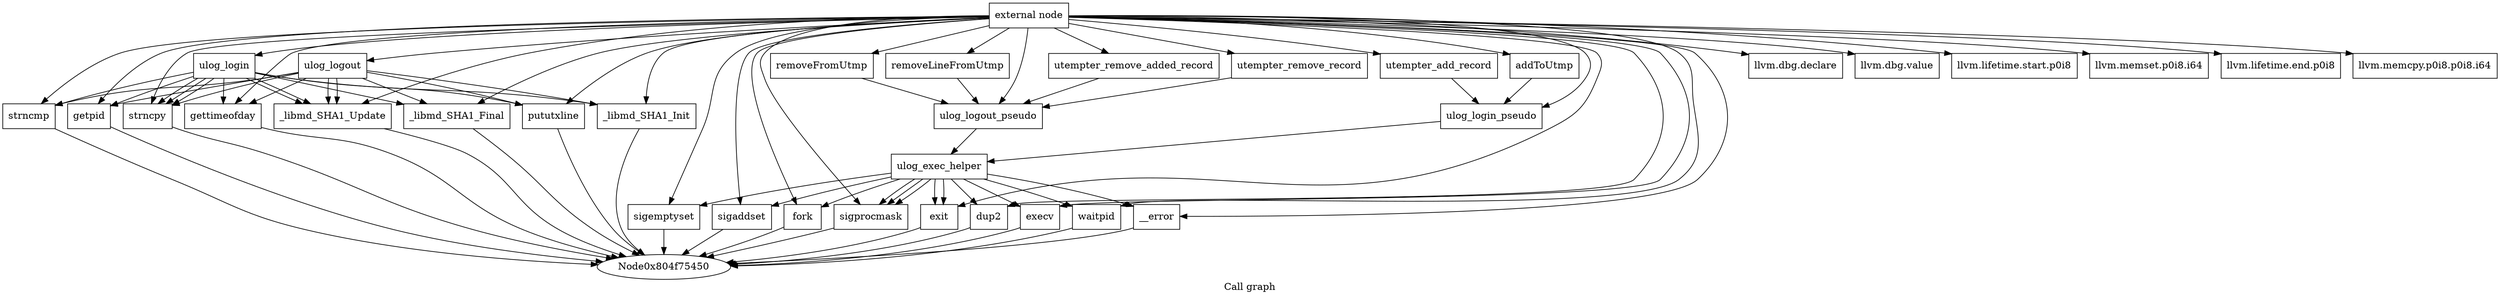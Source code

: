digraph "Call graph" {
	label="Call graph";

	Node0x804f75420 [shape=record,label="{external node}"];
	Node0x804f75420 -> Node0x804f754b0;
	Node0x804f75420 -> Node0x804f75810;
	Node0x804f75420 -> Node0x804f75870;
	Node0x804f75420 -> Node0x804f758d0;
	Node0x804f75420 -> Node0x804f75510;
	Node0x804f75420 -> Node0x804f75930;
	Node0x804f75420 -> Node0x804f75570;
	Node0x804f75420 -> Node0x804f755d0;
	Node0x804f75420 -> Node0x804f75630;
	Node0x804f75420 -> Node0x804f75690;
	Node0x804f75420 -> Node0x804f756f0;
	Node0x804f75420 -> Node0x804f75750;
	Node0x804f75420 -> Node0x804f75990;
	Node0x804f75420 -> Node0x804f757b0;
	Node0x804f75420 -> Node0x804f759f0;
	Node0x804f75420 -> Node0x804f75a50;
	Node0x804f75420 -> Node0x804f75b10;
	Node0x804f75420 -> Node0x804f75b70;
	Node0x804f75420 -> Node0x804f75bd0;
	Node0x804f75420 -> Node0x804f75c30;
	Node0x804f75420 -> Node0x804f75c90;
	Node0x804f75420 -> Node0x804f75cf0;
	Node0x804f75420 -> Node0x804f75d50;
	Node0x804f75420 -> Node0x804f75db0;
	Node0x804f75420 -> Node0x804f75e10;
	Node0x804f75420 -> Node0x804f75e70;
	Node0x804f75420 -> Node0x804f75ed0;
	Node0x804f75420 -> Node0x804f75f30;
	Node0x804f75420 -> Node0x804f75f90;
	Node0x804f75420 -> Node0x804f75ff0;
	Node0x804f75420 -> Node0x804f76050;
	Node0x804f75420 -> Node0x804f760b0;
	Node0x804f75420 -> Node0x804f76110;
	Node0x804f754b0 [shape=record,label="{ulog_login}"];
	Node0x804f754b0 -> Node0x804f75510;
	Node0x804f754b0 -> Node0x804f75570;
	Node0x804f754b0 -> Node0x804f755d0;
	Node0x804f754b0 -> Node0x804f75630;
	Node0x804f754b0 -> Node0x804f75690;
	Node0x804f754b0 -> Node0x804f756f0;
	Node0x804f754b0 -> Node0x804f756f0;
	Node0x804f754b0 -> Node0x804f75750;
	Node0x804f754b0 -> Node0x804f75630;
	Node0x804f754b0 -> Node0x804f75630;
	Node0x804f754b0 -> Node0x804f757b0;
	Node0x804f75810 [shape=record,label="{llvm.dbg.declare}"];
	Node0x804f75870 [shape=record,label="{llvm.dbg.value}"];
	Node0x804f758d0 [shape=record,label="{llvm.lifetime.start.p0i8}"];
	Node0x804f75510 [shape=record,label="{strncmp}"];
	Node0x804f75510 -> Node0x804f75450;
	Node0x804f75930 [shape=record,label="{llvm.memset.p0i8.i64}"];
	Node0x804f75570 [shape=record,label="{getpid}"];
	Node0x804f75570 -> Node0x804f75450;
	Node0x804f755d0 [shape=record,label="{gettimeofday}"];
	Node0x804f755d0 -> Node0x804f75450;
	Node0x804f75630 [shape=record,label="{strncpy}"];
	Node0x804f75630 -> Node0x804f75450;
	Node0x804f75690 [shape=record,label="{_libmd_SHA1_Init}"];
	Node0x804f75690 -> Node0x804f75450;
	Node0x804f756f0 [shape=record,label="{_libmd_SHA1_Update}"];
	Node0x804f756f0 -> Node0x804f75450;
	Node0x804f75750 [shape=record,label="{_libmd_SHA1_Final}"];
	Node0x804f75750 -> Node0x804f75450;
	Node0x804f75990 [shape=record,label="{llvm.lifetime.end.p0i8}"];
	Node0x804f757b0 [shape=record,label="{pututxline}"];
	Node0x804f757b0 -> Node0x804f75450;
	Node0x804f759f0 [shape=record,label="{ulog_logout}"];
	Node0x804f759f0 -> Node0x804f75510;
	Node0x804f759f0 -> Node0x804f75570;
	Node0x804f759f0 -> Node0x804f755d0;
	Node0x804f759f0 -> Node0x804f75630;
	Node0x804f759f0 -> Node0x804f75690;
	Node0x804f759f0 -> Node0x804f756f0;
	Node0x804f759f0 -> Node0x804f756f0;
	Node0x804f759f0 -> Node0x804f75750;
	Node0x804f759f0 -> Node0x804f757b0;
	Node0x804f75a50 [shape=record,label="{ulog_login_pseudo}"];
	Node0x804f75a50 -> Node0x804f75ab0;
	Node0x804f75ab0 [shape=record,label="{ulog_exec_helper}"];
	Node0x804f75ab0 -> Node0x804f75b10;
	Node0x804f75ab0 -> Node0x804f75b70;
	Node0x804f75ab0 -> Node0x804f75bd0;
	Node0x804f75ab0 -> Node0x804f75c30;
	Node0x804f75ab0 -> Node0x804f75c90;
	Node0x804f75ab0 -> Node0x804f75cf0;
	Node0x804f75ab0 -> Node0x804f75bd0;
	Node0x804f75ab0 -> Node0x804f75d50;
	Node0x804f75ab0 -> Node0x804f75cf0;
	Node0x804f75ab0 -> Node0x804f75db0;
	Node0x804f75ab0 -> Node0x804f75e10;
	Node0x804f75ab0 -> Node0x804f75bd0;
	Node0x804f75b10 [shape=record,label="{sigemptyset}"];
	Node0x804f75b10 -> Node0x804f75450;
	Node0x804f75b70 [shape=record,label="{sigaddset}"];
	Node0x804f75b70 -> Node0x804f75450;
	Node0x804f75bd0 [shape=record,label="{sigprocmask}"];
	Node0x804f75bd0 -> Node0x804f75450;
	Node0x804f75c30 [shape=record,label="{fork}"];
	Node0x804f75c30 -> Node0x804f75450;
	Node0x804f75c90 [shape=record,label="{dup2}"];
	Node0x804f75c90 -> Node0x804f75450;
	Node0x804f75cf0 [shape=record,label="{exit}"];
	Node0x804f75cf0 -> Node0x804f75450;
	Node0x804f75d50 [shape=record,label="{execv}"];
	Node0x804f75d50 -> Node0x804f75450;
	Node0x804f75db0 [shape=record,label="{waitpid}"];
	Node0x804f75db0 -> Node0x804f75450;
	Node0x804f75e10 [shape=record,label="{__error}"];
	Node0x804f75e10 -> Node0x804f75450;
	Node0x804f75e70 [shape=record,label="{ulog_logout_pseudo}"];
	Node0x804f75e70 -> Node0x804f75ab0;
	Node0x804f75ed0 [shape=record,label="{llvm.memcpy.p0i8.p0i8.i64}"];
	Node0x804f75f30 [shape=record,label="{utempter_add_record}"];
	Node0x804f75f30 -> Node0x804f75a50;
	Node0x804f75f90 [shape=record,label="{utempter_remove_added_record}"];
	Node0x804f75f90 -> Node0x804f75e70;
	Node0x804f75ff0 [shape=record,label="{utempter_remove_record}"];
	Node0x804f75ff0 -> Node0x804f75e70;
	Node0x804f76050 [shape=record,label="{addToUtmp}"];
	Node0x804f76050 -> Node0x804f75a50;
	Node0x804f760b0 [shape=record,label="{removeFromUtmp}"];
	Node0x804f760b0 -> Node0x804f75e70;
	Node0x804f76110 [shape=record,label="{removeLineFromUtmp}"];
	Node0x804f76110 -> Node0x804f75e70;
}
